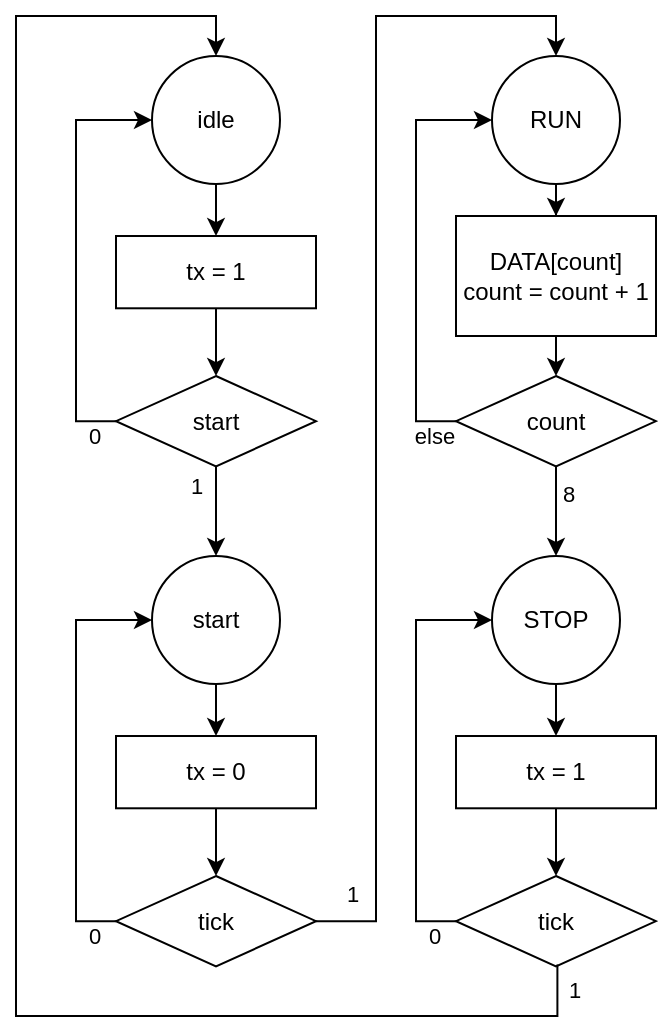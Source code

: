 <mxfile version="26.0.16">
  <diagram name="페이지-1" id="WFK3oivLBN8lYvQ-zg6V">
    <mxGraphModel dx="757" dy="681" grid="1" gridSize="10" guides="1" tooltips="1" connect="1" arrows="1" fold="1" page="1" pageScale="1" pageWidth="827" pageHeight="1169" math="0" shadow="0">
      <root>
        <mxCell id="0" />
        <mxCell id="1" parent="0" />
        <mxCell id="4jsfSV7-COeRs6q7deXf-14" value="" style="group" parent="1" vertex="1" connectable="0">
          <mxGeometry x="110" y="30" width="120" height="230" as="geometry" />
        </mxCell>
        <mxCell id="4jsfSV7-COeRs6q7deXf-7" style="edgeStyle=orthogonalEdgeStyle;rounded=0;orthogonalLoop=1;jettySize=auto;html=1;entryX=0.5;entryY=0;entryDx=0;entryDy=0;" parent="4jsfSV7-COeRs6q7deXf-14" source="4jsfSV7-COeRs6q7deXf-1" target="4jsfSV7-COeRs6q7deXf-2" edge="1">
          <mxGeometry relative="1" as="geometry" />
        </mxCell>
        <mxCell id="4jsfSV7-COeRs6q7deXf-1" value="idle" style="ellipse;whiteSpace=wrap;html=1;aspect=fixed;" parent="4jsfSV7-COeRs6q7deXf-14" vertex="1">
          <mxGeometry x="38" width="64.001" height="64.001" as="geometry" />
        </mxCell>
        <mxCell id="4jsfSV7-COeRs6q7deXf-8" style="edgeStyle=orthogonalEdgeStyle;rounded=0;orthogonalLoop=1;jettySize=auto;html=1;entryX=0.5;entryY=0;entryDx=0;entryDy=0;" parent="4jsfSV7-COeRs6q7deXf-14" source="4jsfSV7-COeRs6q7deXf-2" target="4jsfSV7-COeRs6q7deXf-3" edge="1">
          <mxGeometry relative="1" as="geometry" />
        </mxCell>
        <mxCell id="4jsfSV7-COeRs6q7deXf-2" value="tx = 1" style="rounded=0;whiteSpace=wrap;html=1;" parent="4jsfSV7-COeRs6q7deXf-14" vertex="1">
          <mxGeometry x="20" y="90.004" width="100" height="36.142" as="geometry" />
        </mxCell>
        <mxCell id="4jsfSV7-COeRs6q7deXf-9" style="edgeStyle=orthogonalEdgeStyle;rounded=0;orthogonalLoop=1;jettySize=auto;html=1;entryX=0;entryY=0.5;entryDx=0;entryDy=0;" parent="4jsfSV7-COeRs6q7deXf-14" source="4jsfSV7-COeRs6q7deXf-3" target="4jsfSV7-COeRs6q7deXf-1" edge="1">
          <mxGeometry relative="1" as="geometry">
            <Array as="points">
              <mxPoint y="183" />
              <mxPoint y="32" />
            </Array>
          </mxGeometry>
        </mxCell>
        <mxCell id="4jsfSV7-COeRs6q7deXf-10" value="0" style="edgeLabel;html=1;align=center;verticalAlign=middle;resizable=0;points=[];" parent="4jsfSV7-COeRs6q7deXf-9" vertex="1" connectable="0">
          <mxGeometry x="-0.89" y="-1" relative="1" as="geometry">
            <mxPoint y="8" as="offset" />
          </mxGeometry>
        </mxCell>
        <mxCell id="4jsfSV7-COeRs6q7deXf-3" value="start" style="rhombus;whiteSpace=wrap;html=1;" parent="4jsfSV7-COeRs6q7deXf-14" vertex="1">
          <mxGeometry x="20" y="160.003" width="100" height="45.177" as="geometry" />
        </mxCell>
        <mxCell id="4jsfSV7-COeRs6q7deXf-24" value="" style="group" parent="1" vertex="1" connectable="0">
          <mxGeometry x="110" y="280" width="120" height="230" as="geometry" />
        </mxCell>
        <mxCell id="4jsfSV7-COeRs6q7deXf-25" style="edgeStyle=orthogonalEdgeStyle;rounded=0;orthogonalLoop=1;jettySize=auto;html=1;entryX=0.5;entryY=0;entryDx=0;entryDy=0;" parent="4jsfSV7-COeRs6q7deXf-24" source="4jsfSV7-COeRs6q7deXf-26" target="4jsfSV7-COeRs6q7deXf-28" edge="1">
          <mxGeometry relative="1" as="geometry" />
        </mxCell>
        <mxCell id="4jsfSV7-COeRs6q7deXf-26" value="start" style="ellipse;whiteSpace=wrap;html=1;aspect=fixed;" parent="4jsfSV7-COeRs6q7deXf-24" vertex="1">
          <mxGeometry x="38" width="64.001" height="64.001" as="geometry" />
        </mxCell>
        <mxCell id="4jsfSV7-COeRs6q7deXf-27" style="edgeStyle=orthogonalEdgeStyle;rounded=0;orthogonalLoop=1;jettySize=auto;html=1;entryX=0.5;entryY=0;entryDx=0;entryDy=0;" parent="4jsfSV7-COeRs6q7deXf-24" source="4jsfSV7-COeRs6q7deXf-28" target="4jsfSV7-COeRs6q7deXf-33" edge="1">
          <mxGeometry relative="1" as="geometry" />
        </mxCell>
        <mxCell id="4jsfSV7-COeRs6q7deXf-28" value="tx = 0" style="rounded=0;whiteSpace=wrap;html=1;" parent="4jsfSV7-COeRs6q7deXf-24" vertex="1">
          <mxGeometry x="20" y="90.004" width="100" height="36.142" as="geometry" />
        </mxCell>
        <mxCell id="4jsfSV7-COeRs6q7deXf-29" style="edgeStyle=orthogonalEdgeStyle;rounded=0;orthogonalLoop=1;jettySize=auto;html=1;entryX=0;entryY=0.5;entryDx=0;entryDy=0;" parent="4jsfSV7-COeRs6q7deXf-24" source="4jsfSV7-COeRs6q7deXf-33" target="4jsfSV7-COeRs6q7deXf-26" edge="1">
          <mxGeometry relative="1" as="geometry">
            <Array as="points">
              <mxPoint y="183" />
              <mxPoint y="32" />
            </Array>
          </mxGeometry>
        </mxCell>
        <mxCell id="4jsfSV7-COeRs6q7deXf-30" value="0" style="edgeLabel;html=1;align=center;verticalAlign=middle;resizable=0;points=[];" parent="4jsfSV7-COeRs6q7deXf-29" vertex="1" connectable="0">
          <mxGeometry x="-0.89" y="-1" relative="1" as="geometry">
            <mxPoint y="8" as="offset" />
          </mxGeometry>
        </mxCell>
        <mxCell id="4jsfSV7-COeRs6q7deXf-33" value="tick" style="rhombus;whiteSpace=wrap;html=1;" parent="4jsfSV7-COeRs6q7deXf-24" vertex="1">
          <mxGeometry x="20" y="160.003" width="100" height="45.177" as="geometry" />
        </mxCell>
        <mxCell id="4jsfSV7-COeRs6q7deXf-12" style="edgeStyle=orthogonalEdgeStyle;rounded=0;orthogonalLoop=1;jettySize=auto;html=1;entryX=0.5;entryY=0;entryDx=0;entryDy=0;" parent="1" source="4jsfSV7-COeRs6q7deXf-3" target="4jsfSV7-COeRs6q7deXf-26" edge="1">
          <mxGeometry relative="1" as="geometry">
            <mxPoint x="170.0" y="260" as="targetPoint" />
          </mxGeometry>
        </mxCell>
        <mxCell id="4jsfSV7-COeRs6q7deXf-13" value="1" style="edgeLabel;html=1;align=center;verticalAlign=middle;resizable=0;points=[];" parent="4jsfSV7-COeRs6q7deXf-12" vertex="1" connectable="0">
          <mxGeometry x="0.443" y="1" relative="1" as="geometry">
            <mxPoint x="-11" y="-23" as="offset" />
          </mxGeometry>
        </mxCell>
        <mxCell id="4jsfSV7-COeRs6q7deXf-31" style="edgeStyle=orthogonalEdgeStyle;rounded=0;orthogonalLoop=1;jettySize=auto;html=1;entryX=0.5;entryY=0;entryDx=0;entryDy=0;" parent="1" source="4jsfSV7-COeRs6q7deXf-33" target="4jsfSV7-COeRs6q7deXf-36" edge="1">
          <mxGeometry relative="1" as="geometry">
            <mxPoint x="260" y="30" as="targetPoint" />
            <Array as="points">
              <mxPoint x="260" y="463" />
              <mxPoint x="260" y="10" />
              <mxPoint x="350" y="10" />
            </Array>
          </mxGeometry>
        </mxCell>
        <mxCell id="4jsfSV7-COeRs6q7deXf-32" value="1" style="edgeLabel;html=1;align=center;verticalAlign=middle;resizable=0;points=[];" parent="4jsfSV7-COeRs6q7deXf-31" vertex="1" connectable="0">
          <mxGeometry x="0.443" y="1" relative="1" as="geometry">
            <mxPoint x="-11" y="384" as="offset" />
          </mxGeometry>
        </mxCell>
        <mxCell id="4jsfSV7-COeRs6q7deXf-46" value="" style="group" parent="1" vertex="1" connectable="0">
          <mxGeometry x="280" y="280" width="120" height="230" as="geometry" />
        </mxCell>
        <mxCell id="4jsfSV7-COeRs6q7deXf-47" style="edgeStyle=orthogonalEdgeStyle;rounded=0;orthogonalLoop=1;jettySize=auto;html=1;entryX=0.5;entryY=0;entryDx=0;entryDy=0;" parent="4jsfSV7-COeRs6q7deXf-46" source="4jsfSV7-COeRs6q7deXf-48" target="4jsfSV7-COeRs6q7deXf-50" edge="1">
          <mxGeometry relative="1" as="geometry" />
        </mxCell>
        <mxCell id="4jsfSV7-COeRs6q7deXf-48" value="STOP" style="ellipse;whiteSpace=wrap;html=1;aspect=fixed;" parent="4jsfSV7-COeRs6q7deXf-46" vertex="1">
          <mxGeometry x="38" width="64.001" height="64.001" as="geometry" />
        </mxCell>
        <mxCell id="4jsfSV7-COeRs6q7deXf-49" style="edgeStyle=orthogonalEdgeStyle;rounded=0;orthogonalLoop=1;jettySize=auto;html=1;entryX=0.5;entryY=0;entryDx=0;entryDy=0;" parent="4jsfSV7-COeRs6q7deXf-46" source="4jsfSV7-COeRs6q7deXf-50" target="4jsfSV7-COeRs6q7deXf-55" edge="1">
          <mxGeometry relative="1" as="geometry" />
        </mxCell>
        <mxCell id="4jsfSV7-COeRs6q7deXf-50" value="tx = 1" style="rounded=0;whiteSpace=wrap;html=1;" parent="4jsfSV7-COeRs6q7deXf-46" vertex="1">
          <mxGeometry x="20" y="90.004" width="100" height="36.142" as="geometry" />
        </mxCell>
        <mxCell id="4jsfSV7-COeRs6q7deXf-51" style="edgeStyle=orthogonalEdgeStyle;rounded=0;orthogonalLoop=1;jettySize=auto;html=1;entryX=0;entryY=0.5;entryDx=0;entryDy=0;" parent="4jsfSV7-COeRs6q7deXf-46" source="4jsfSV7-COeRs6q7deXf-55" target="4jsfSV7-COeRs6q7deXf-48" edge="1">
          <mxGeometry relative="1" as="geometry">
            <Array as="points">
              <mxPoint y="183" />
              <mxPoint y="32" />
            </Array>
          </mxGeometry>
        </mxCell>
        <mxCell id="4jsfSV7-COeRs6q7deXf-52" value="0" style="edgeLabel;html=1;align=center;verticalAlign=middle;resizable=0;points=[];" parent="4jsfSV7-COeRs6q7deXf-51" vertex="1" connectable="0">
          <mxGeometry x="-0.89" y="-1" relative="1" as="geometry">
            <mxPoint y="8" as="offset" />
          </mxGeometry>
        </mxCell>
        <mxCell id="4jsfSV7-COeRs6q7deXf-55" value="tick" style="rhombus;whiteSpace=wrap;html=1;" parent="4jsfSV7-COeRs6q7deXf-46" vertex="1">
          <mxGeometry x="20" y="160.003" width="100" height="45.177" as="geometry" />
        </mxCell>
        <mxCell id="4jsfSV7-COeRs6q7deXf-34" value="" style="group" parent="1" vertex="1" connectable="0">
          <mxGeometry x="280" y="30" width="120" height="230" as="geometry" />
        </mxCell>
        <mxCell id="4jsfSV7-COeRs6q7deXf-35" style="edgeStyle=orthogonalEdgeStyle;rounded=0;orthogonalLoop=1;jettySize=auto;html=1;entryX=0.5;entryY=0;entryDx=0;entryDy=0;" parent="4jsfSV7-COeRs6q7deXf-34" source="4jsfSV7-COeRs6q7deXf-36" target="4jsfSV7-COeRs6q7deXf-38" edge="1">
          <mxGeometry relative="1" as="geometry" />
        </mxCell>
        <mxCell id="4jsfSV7-COeRs6q7deXf-36" value="RUN" style="ellipse;whiteSpace=wrap;html=1;aspect=fixed;" parent="4jsfSV7-COeRs6q7deXf-34" vertex="1">
          <mxGeometry x="38" width="64.001" height="64.001" as="geometry" />
        </mxCell>
        <mxCell id="ucueAaG7XauHpCNSyCRM-3" style="edgeStyle=orthogonalEdgeStyle;rounded=0;orthogonalLoop=1;jettySize=auto;html=1;exitX=0.5;exitY=1;exitDx=0;exitDy=0;entryX=0.5;entryY=0;entryDx=0;entryDy=0;" edge="1" parent="4jsfSV7-COeRs6q7deXf-34" source="4jsfSV7-COeRs6q7deXf-38" target="4jsfSV7-COeRs6q7deXf-43">
          <mxGeometry relative="1" as="geometry" />
        </mxCell>
        <mxCell id="4jsfSV7-COeRs6q7deXf-38" value="DATA[count]&lt;div&gt;count = count + 1&lt;/div&gt;" style="rounded=0;whiteSpace=wrap;html=1;" parent="4jsfSV7-COeRs6q7deXf-34" vertex="1">
          <mxGeometry x="20" y="80" width="100" height="60" as="geometry" />
        </mxCell>
        <mxCell id="4jsfSV7-COeRs6q7deXf-39" style="edgeStyle=orthogonalEdgeStyle;rounded=0;orthogonalLoop=1;jettySize=auto;html=1;entryX=0;entryY=0.5;entryDx=0;entryDy=0;" parent="4jsfSV7-COeRs6q7deXf-34" source="4jsfSV7-COeRs6q7deXf-43" target="4jsfSV7-COeRs6q7deXf-36" edge="1">
          <mxGeometry relative="1" as="geometry">
            <Array as="points">
              <mxPoint y="183" />
              <mxPoint y="32" />
            </Array>
          </mxGeometry>
        </mxCell>
        <mxCell id="4jsfSV7-COeRs6q7deXf-40" value="else" style="edgeLabel;html=1;align=center;verticalAlign=middle;resizable=0;points=[];" parent="4jsfSV7-COeRs6q7deXf-39" vertex="1" connectable="0">
          <mxGeometry x="-0.89" y="-1" relative="1" as="geometry">
            <mxPoint y="8" as="offset" />
          </mxGeometry>
        </mxCell>
        <mxCell id="4jsfSV7-COeRs6q7deXf-43" value="count" style="rhombus;whiteSpace=wrap;html=1;" parent="4jsfSV7-COeRs6q7deXf-34" vertex="1">
          <mxGeometry x="20" y="160.003" width="100" height="45.177" as="geometry" />
        </mxCell>
        <mxCell id="4jsfSV7-COeRs6q7deXf-129" style="edgeStyle=orthogonalEdgeStyle;rounded=0;orthogonalLoop=1;jettySize=auto;html=1;entryX=0.5;entryY=0;entryDx=0;entryDy=0;exitX=0.507;exitY=0.979;exitDx=0;exitDy=0;exitPerimeter=0;" parent="1" source="4jsfSV7-COeRs6q7deXf-55" target="4jsfSV7-COeRs6q7deXf-1" edge="1">
          <mxGeometry relative="1" as="geometry">
            <Array as="points">
              <mxPoint x="351" y="510" />
              <mxPoint x="80" y="510" />
              <mxPoint x="80" y="10" />
              <mxPoint x="180" y="10" />
            </Array>
            <mxPoint x="410" y="460" as="sourcePoint" />
          </mxGeometry>
        </mxCell>
        <mxCell id="ucueAaG7XauHpCNSyCRM-1" value="1" style="edgeLabel;html=1;align=center;verticalAlign=middle;resizable=0;points=[];" vertex="1" connectable="0" parent="4jsfSV7-COeRs6q7deXf-129">
          <mxGeometry x="-0.973" y="1" relative="1" as="geometry">
            <mxPoint x="7" as="offset" />
          </mxGeometry>
        </mxCell>
        <mxCell id="ucueAaG7XauHpCNSyCRM-4" style="edgeStyle=orthogonalEdgeStyle;rounded=0;orthogonalLoop=1;jettySize=auto;html=1;entryX=0.5;entryY=0;entryDx=0;entryDy=0;" edge="1" parent="1" source="4jsfSV7-COeRs6q7deXf-43" target="4jsfSV7-COeRs6q7deXf-48">
          <mxGeometry relative="1" as="geometry" />
        </mxCell>
        <mxCell id="ucueAaG7XauHpCNSyCRM-5" value="8" style="edgeLabel;html=1;align=center;verticalAlign=middle;resizable=0;points=[];" vertex="1" connectable="0" parent="ucueAaG7XauHpCNSyCRM-4">
          <mxGeometry x="-0.451" relative="1" as="geometry">
            <mxPoint x="6" y="1" as="offset" />
          </mxGeometry>
        </mxCell>
      </root>
    </mxGraphModel>
  </diagram>
</mxfile>
